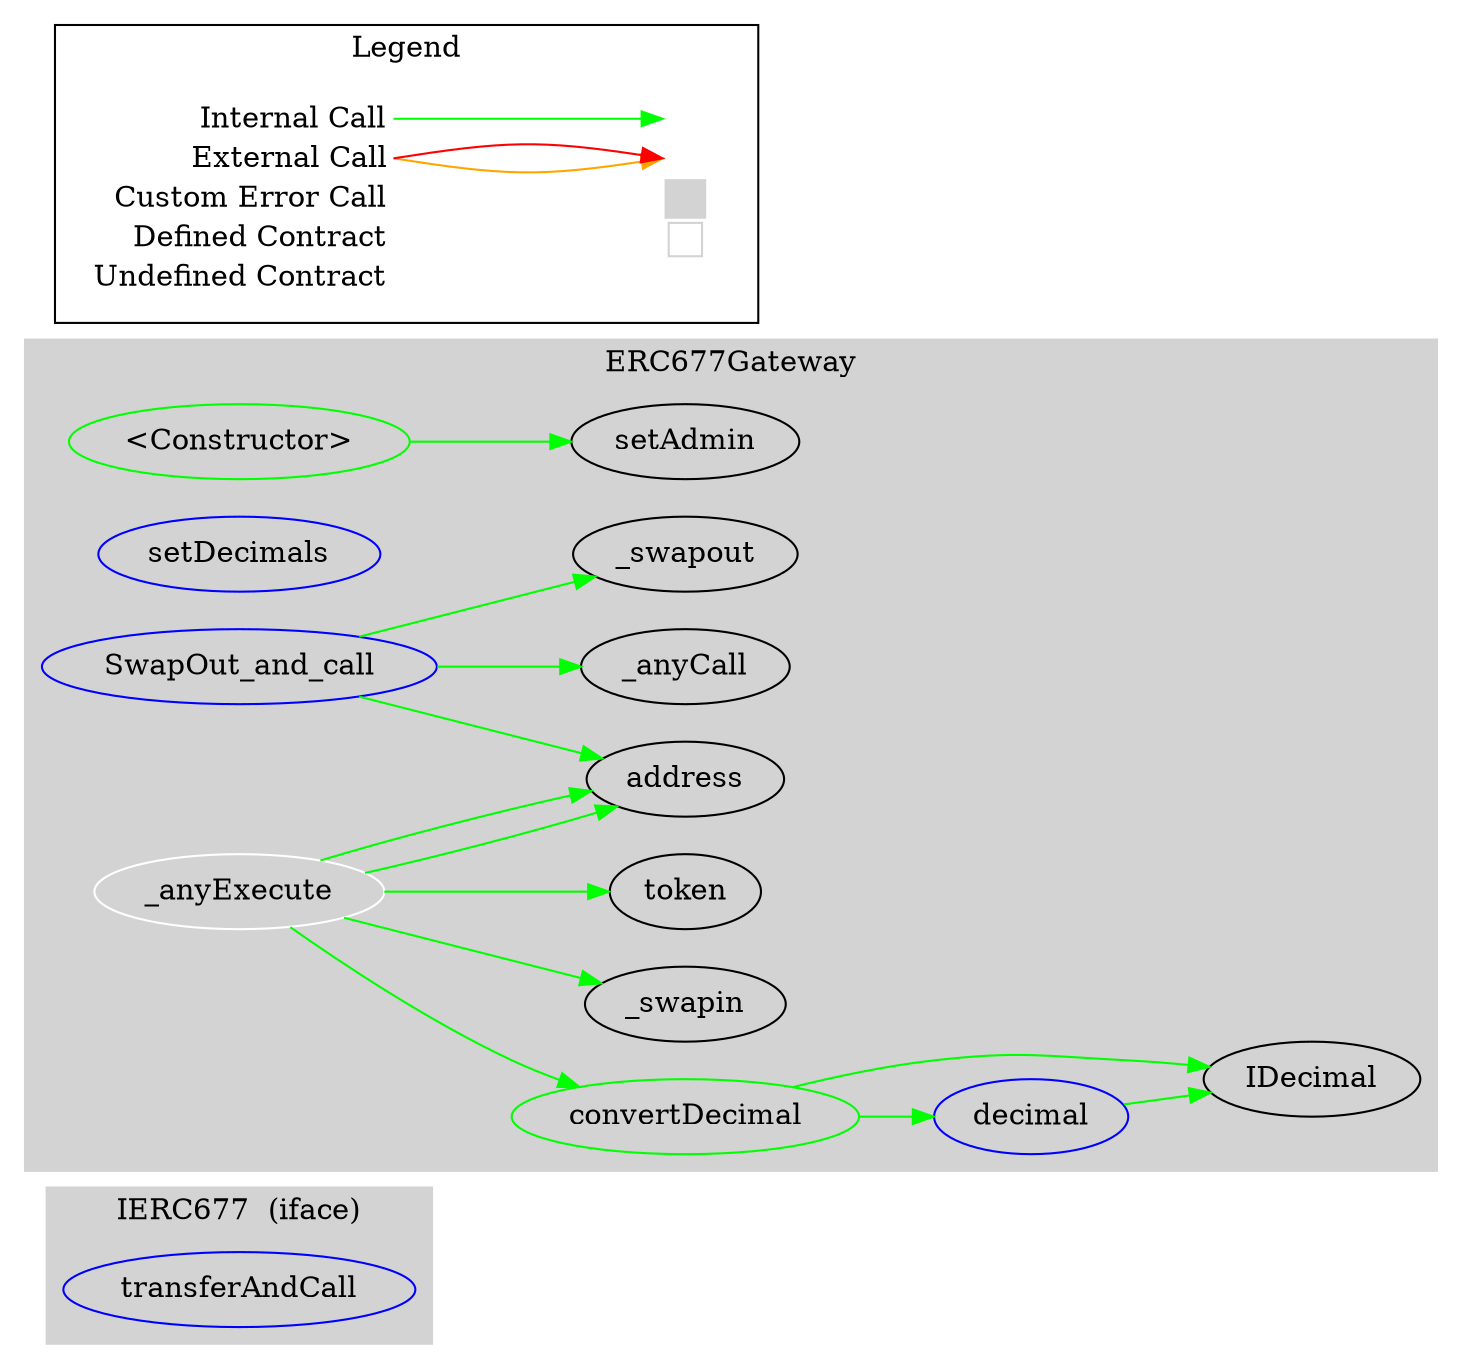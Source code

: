digraph G {
  graph [ ratio = "auto", page = "100", compound =true ];
subgraph "clusterIERC677" {
  graph [ label = "IERC677  (iface)", color = "lightgray", style = "filled", bgcolor = "lightgray" ];
  "IERC677.transferAndCall" [ label = "transferAndCall", color = "blue" ];
}

subgraph "clusterERC677Gateway" {
  graph [ label = "ERC677Gateway", color = "lightgray", style = "filled", bgcolor = "lightgray" ];
  "ERC677Gateway.<Constructor>" [ label = "<Constructor>", color = "green" ];
  "ERC677Gateway._swapout" [ label = "_swapout" ];
  "ERC677Gateway._swapin" [ label = "_swapin" ];
  "ERC677Gateway.setDecimals" [ label = "setDecimals", color = "blue" ];
  "ERC677Gateway.decimal" [ label = "decimal", color = "blue" ];
  "ERC677Gateway.convertDecimal" [ label = "convertDecimal", color = "green" ];
  "ERC677Gateway.SwapOut_and_call" [ label = "SwapOut_and_call", color = "blue" ];
  "ERC677Gateway._anyExecute" [ label = "_anyExecute", color = "white" ];
  "ERC677Gateway.setAdmin" [ label = "setAdmin" ];
  "ERC677Gateway.IDecimal" [ label = "IDecimal" ];
  "ERC677Gateway._anyCall" [ label = "_anyCall" ];
  "ERC677Gateway.address" [ label = "address" ];
  "ERC677Gateway.token" [ label = "token" ];
}

  "ERC677Gateway.<Constructor>";
  "ERC677Gateway.setAdmin";
  "ERC677Gateway.decimal";
  "ERC677Gateway.IDecimal";
  "ERC677Gateway.convertDecimal";
  "ERC677Gateway.SwapOut_and_call";
  "ERC677Gateway._swapout";
  "ERC677Gateway._anyCall";
  "ERC677Gateway.address";
  "ERC677Gateway._anyExecute";
  "ERC677Gateway._swapin";
  "ERC677Gateway.token";
  "ERC677Gateway.<Constructor>" -> "ERC677Gateway.setAdmin" [ color = "green" ];
  "ERC677Gateway.decimal" -> "ERC677Gateway.IDecimal" [ color = "green" ];
  "ERC677Gateway.convertDecimal" -> "ERC677Gateway.decimal" [ color = "green" ];
  "ERC677Gateway.convertDecimal" -> "ERC677Gateway.IDecimal" [ color = "green" ];
  "ERC677Gateway.SwapOut_and_call" -> "ERC677Gateway._swapout" [ color = "green" ];
  "ERC677Gateway.SwapOut_and_call" -> "ERC677Gateway._anyCall" [ color = "green" ];
  "ERC677Gateway.SwapOut_and_call" -> "ERC677Gateway.address" [ color = "green" ];
  "ERC677Gateway._anyExecute" -> "ERC677Gateway.convertDecimal" [ color = "green" ];
  "ERC677Gateway._anyExecute" -> "ERC677Gateway._swapin" [ color = "green" ];
  "ERC677Gateway._anyExecute" -> "ERC677Gateway.address" [ color = "green" ];
  "ERC677Gateway._anyExecute" -> "ERC677Gateway.token" [ color = "green" ];
  "ERC677Gateway._anyExecute" -> "ERC677Gateway.address" [ color = "green" ];


rankdir=LR
node [shape=plaintext]
subgraph cluster_01 { 
label = "Legend";
key [label=<<table border="0" cellpadding="2" cellspacing="0" cellborder="0">
  <tr><td align="right" port="i1">Internal Call</td></tr>
  <tr><td align="right" port="i2">External Call</td></tr>
  <tr><td align="right" port="i2">Custom Error Call</td></tr>
  <tr><td align="right" port="i3">Defined Contract</td></tr>
  <tr><td align="right" port="i4">Undefined Contract</td></tr>
  </table>>]
key2 [label=<<table border="0" cellpadding="2" cellspacing="0" cellborder="0">
  <tr><td port="i1">&nbsp;&nbsp;&nbsp;</td></tr>
  <tr><td port="i2">&nbsp;&nbsp;&nbsp;</td></tr>
  <tr><td port="i3" bgcolor="lightgray">&nbsp;&nbsp;&nbsp;</td></tr>
  <tr><td port="i4">
    <table border="1" cellborder="0" cellspacing="0" cellpadding="7" color="lightgray">
      <tr>
       <td></td>
      </tr>
     </table>
  </td></tr>
  </table>>]
key:i1:e -> key2:i1:w [color="green"]
key:i2:e -> key2:i2:w [color="orange"]
key:i2:e -> key2:i2:w [color="red"]
}
}

